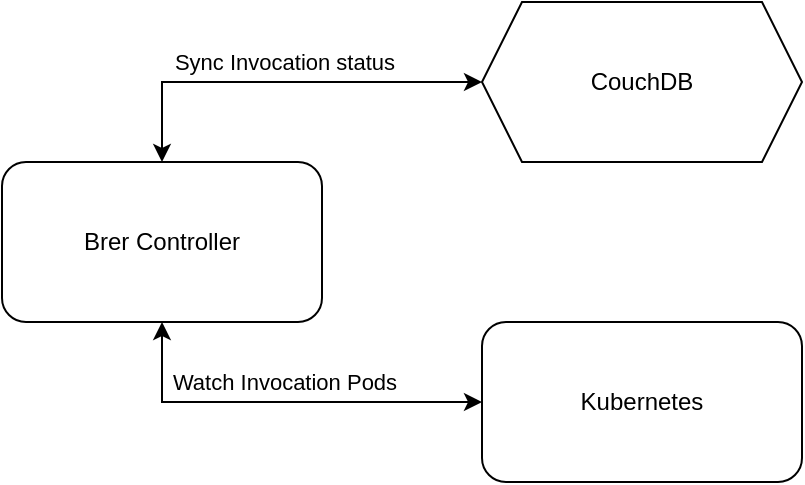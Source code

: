 <mxfile version="20.6.0" type="device"><diagram id="OrzwV3mr8MmYFRWI4FPw" name="Page-1"><mxGraphModel dx="1422" dy="788" grid="1" gridSize="10" guides="1" tooltips="1" connect="1" arrows="1" fold="1" page="1" pageScale="1" pageWidth="850" pageHeight="1100" math="0" shadow="0"><root><mxCell id="0"/><mxCell id="1" parent="0"/><mxCell id="2qCGcdSfyxWPIkS57CM4-2" value="Brer Controller" style="rounded=1;whiteSpace=wrap;html=1;verticalAlign=middle;align=center;" parent="1" vertex="1"><mxGeometry x="40" y="120" width="160" height="80" as="geometry"/></mxCell><mxCell id="2qCGcdSfyxWPIkS57CM4-3" value="CouchDB" style="shape=hexagon;perimeter=hexagonPerimeter2;whiteSpace=wrap;html=1;fixedSize=1;" parent="1" vertex="1"><mxGeometry x="280" y="40" width="160" height="80" as="geometry"/></mxCell><mxCell id="2qCGcdSfyxWPIkS57CM4-16" value="Kubernetes" style="rounded=1;whiteSpace=wrap;html=1;verticalAlign=middle;align=center;" parent="1" vertex="1"><mxGeometry x="280" y="200" width="160" height="80" as="geometry"/></mxCell><mxCell id="2qCGcdSfyxWPIkS57CM4-23" value="" style="endArrow=classic;startArrow=classic;html=1;rounded=0;entryX=0.5;entryY=1;entryDx=0;entryDy=0;exitX=0;exitY=0.5;exitDx=0;exitDy=0;" parent="1" source="2qCGcdSfyxWPIkS57CM4-16" target="2qCGcdSfyxWPIkS57CM4-2" edge="1"><mxGeometry width="50" height="50" relative="1" as="geometry"><mxPoint x="640" y="540" as="sourcePoint"/><mxPoint x="690" y="490" as="targetPoint"/><Array as="points"><mxPoint x="120" y="240"/></Array></mxGeometry></mxCell><mxCell id="2qCGcdSfyxWPIkS57CM4-29" value="Watch Invocation Pods" style="edgeLabel;html=1;align=center;verticalAlign=middle;resizable=0;points=[];" parent="2qCGcdSfyxWPIkS57CM4-23" vertex="1" connectable="0"><mxGeometry x="0.327" y="1" relative="1" as="geometry"><mxPoint x="33" y="-11" as="offset"/></mxGeometry></mxCell><mxCell id="afwjaEXI6q_pvxcAtxyn-1" value="" style="endArrow=classic;startArrow=classic;html=1;rounded=0;entryX=0.5;entryY=0;entryDx=0;entryDy=0;exitX=0;exitY=0.5;exitDx=0;exitDy=0;" edge="1" parent="1" source="2qCGcdSfyxWPIkS57CM4-3" target="2qCGcdSfyxWPIkS57CM4-2"><mxGeometry width="50" height="50" relative="1" as="geometry"><mxPoint x="270" y="100" as="sourcePoint"/><mxPoint x="110" y="20" as="targetPoint"/><Array as="points"><mxPoint x="120" y="80"/></Array></mxGeometry></mxCell><mxCell id="afwjaEXI6q_pvxcAtxyn-2" value="Sync Invocation status" style="edgeLabel;html=1;align=center;verticalAlign=middle;resizable=0;points=[];" vertex="1" connectable="0" parent="afwjaEXI6q_pvxcAtxyn-1"><mxGeometry x="0.327" y="1" relative="1" as="geometry"><mxPoint x="33" y="-11" as="offset"/></mxGeometry></mxCell></root></mxGraphModel></diagram></mxfile>